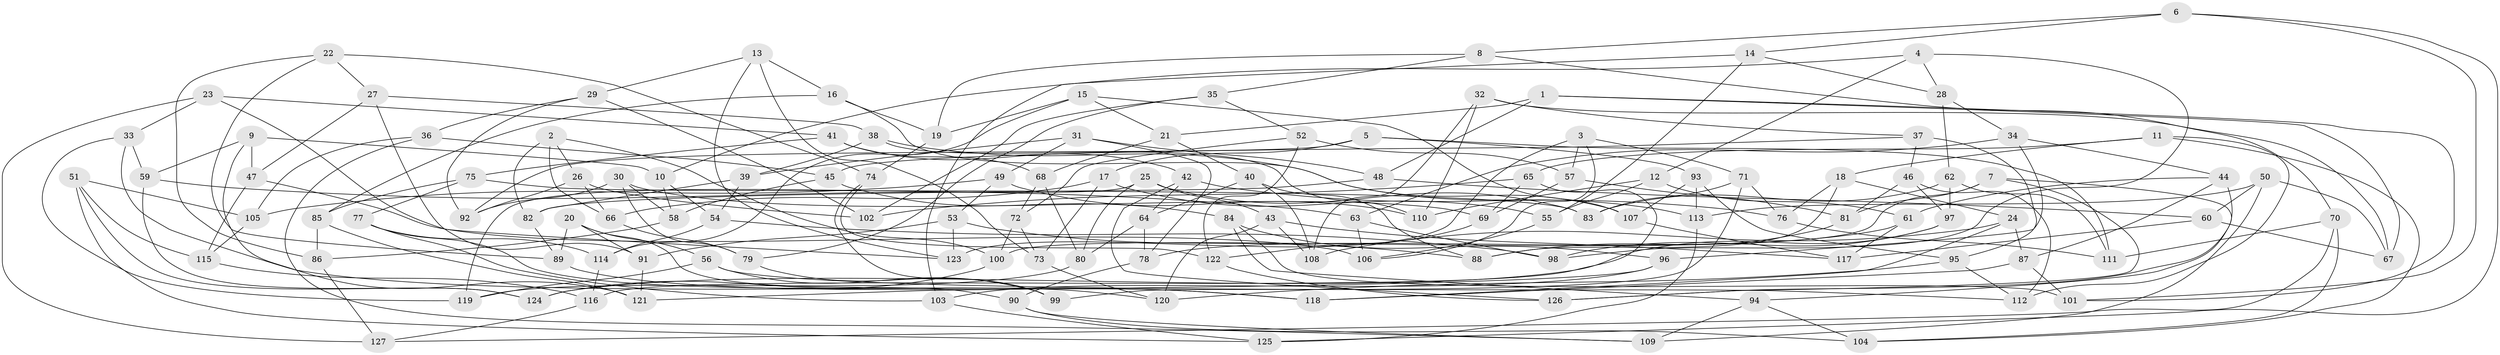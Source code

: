 // Generated by graph-tools (version 1.1) at 2025/50/03/09/25 03:50:44]
// undirected, 127 vertices, 254 edges
graph export_dot {
graph [start="1"]
  node [color=gray90,style=filled];
  1;
  2;
  3;
  4;
  5;
  6;
  7;
  8;
  9;
  10;
  11;
  12;
  13;
  14;
  15;
  16;
  17;
  18;
  19;
  20;
  21;
  22;
  23;
  24;
  25;
  26;
  27;
  28;
  29;
  30;
  31;
  32;
  33;
  34;
  35;
  36;
  37;
  38;
  39;
  40;
  41;
  42;
  43;
  44;
  45;
  46;
  47;
  48;
  49;
  50;
  51;
  52;
  53;
  54;
  55;
  56;
  57;
  58;
  59;
  60;
  61;
  62;
  63;
  64;
  65;
  66;
  67;
  68;
  69;
  70;
  71;
  72;
  73;
  74;
  75;
  76;
  77;
  78;
  79;
  80;
  81;
  82;
  83;
  84;
  85;
  86;
  87;
  88;
  89;
  90;
  91;
  92;
  93;
  94;
  95;
  96;
  97;
  98;
  99;
  100;
  101;
  102;
  103;
  104;
  105;
  106;
  107;
  108;
  109;
  110;
  111;
  112;
  113;
  114;
  115;
  116;
  117;
  118;
  119;
  120;
  121;
  122;
  123;
  124;
  125;
  126;
  127;
  1 -- 67;
  1 -- 21;
  1 -- 101;
  1 -- 48;
  2 -- 66;
  2 -- 100;
  2 -- 26;
  2 -- 82;
  3 -- 57;
  3 -- 123;
  3 -- 71;
  3 -- 106;
  4 -- 10;
  4 -- 12;
  4 -- 28;
  4 -- 98;
  5 -- 111;
  5 -- 92;
  5 -- 17;
  5 -- 93;
  6 -- 14;
  6 -- 101;
  6 -- 125;
  6 -- 8;
  7 -- 81;
  7 -- 100;
  7 -- 94;
  7 -- 126;
  8 -- 35;
  8 -- 70;
  8 -- 19;
  9 -- 10;
  9 -- 47;
  9 -- 59;
  9 -- 121;
  10 -- 54;
  10 -- 58;
  11 -- 104;
  11 -- 112;
  11 -- 65;
  11 -- 18;
  12 -- 61;
  12 -- 55;
  12 -- 110;
  13 -- 29;
  13 -- 73;
  13 -- 123;
  13 -- 16;
  14 -- 55;
  14 -- 28;
  14 -- 103;
  15 -- 19;
  15 -- 21;
  15 -- 114;
  15 -- 107;
  16 -- 19;
  16 -- 85;
  16 -- 107;
  17 -- 73;
  17 -- 66;
  17 -- 55;
  18 -- 76;
  18 -- 24;
  18 -- 88;
  19 -- 74;
  20 -- 90;
  20 -- 56;
  20 -- 89;
  20 -- 91;
  21 -- 68;
  21 -- 40;
  22 -- 86;
  22 -- 74;
  22 -- 27;
  22 -- 89;
  23 -- 123;
  23 -- 33;
  23 -- 127;
  23 -- 41;
  24 -- 87;
  24 -- 108;
  24 -- 118;
  25 -- 43;
  25 -- 119;
  25 -- 80;
  25 -- 83;
  26 -- 92;
  26 -- 66;
  26 -- 102;
  27 -- 47;
  27 -- 38;
  27 -- 91;
  28 -- 34;
  28 -- 62;
  29 -- 102;
  29 -- 36;
  29 -- 92;
  30 -- 79;
  30 -- 92;
  30 -- 58;
  30 -- 69;
  31 -- 48;
  31 -- 49;
  31 -- 39;
  31 -- 78;
  32 -- 110;
  32 -- 67;
  32 -- 108;
  32 -- 37;
  33 -- 59;
  33 -- 119;
  33 -- 118;
  34 -- 44;
  34 -- 96;
  34 -- 63;
  35 -- 52;
  35 -- 102;
  35 -- 79;
  36 -- 109;
  36 -- 105;
  36 -- 45;
  37 -- 45;
  37 -- 46;
  37 -- 95;
  38 -- 39;
  38 -- 113;
  38 -- 110;
  39 -- 82;
  39 -- 54;
  40 -- 108;
  40 -- 88;
  40 -- 64;
  41 -- 75;
  41 -- 68;
  41 -- 42;
  42 -- 64;
  42 -- 126;
  42 -- 76;
  43 -- 108;
  43 -- 120;
  43 -- 117;
  44 -- 61;
  44 -- 87;
  44 -- 126;
  45 -- 84;
  45 -- 58;
  46 -- 112;
  46 -- 81;
  46 -- 97;
  47 -- 115;
  47 -- 106;
  48 -- 60;
  48 -- 82;
  49 -- 105;
  49 -- 110;
  49 -- 53;
  50 -- 60;
  50 -- 109;
  50 -- 67;
  50 -- 113;
  51 -- 105;
  51 -- 124;
  51 -- 125;
  51 -- 115;
  52 -- 122;
  52 -- 72;
  52 -- 57;
  53 -- 88;
  53 -- 91;
  53 -- 123;
  54 -- 114;
  54 -- 98;
  55 -- 106;
  56 -- 112;
  56 -- 119;
  56 -- 99;
  57 -- 81;
  57 -- 69;
  58 -- 86;
  59 -- 63;
  59 -- 124;
  60 -- 117;
  60 -- 67;
  61 -- 78;
  61 -- 117;
  62 -- 111;
  62 -- 83;
  62 -- 97;
  63 -- 98;
  63 -- 106;
  64 -- 78;
  64 -- 80;
  65 -- 116;
  65 -- 102;
  65 -- 69;
  66 -- 79;
  68 -- 72;
  68 -- 80;
  69 -- 122;
  70 -- 111;
  70 -- 127;
  70 -- 104;
  71 -- 83;
  71 -- 76;
  71 -- 99;
  72 -- 100;
  72 -- 73;
  73 -- 120;
  74 -- 122;
  74 -- 99;
  75 -- 77;
  75 -- 85;
  75 -- 83;
  76 -- 111;
  77 -- 120;
  77 -- 114;
  77 -- 103;
  78 -- 90;
  79 -- 99;
  80 -- 119;
  81 -- 88;
  82 -- 89;
  84 -- 94;
  84 -- 96;
  84 -- 101;
  85 -- 121;
  85 -- 86;
  86 -- 127;
  87 -- 118;
  87 -- 101;
  89 -- 118;
  90 -- 104;
  90 -- 109;
  91 -- 121;
  93 -- 113;
  93 -- 95;
  93 -- 107;
  94 -- 104;
  94 -- 109;
  95 -- 120;
  95 -- 112;
  96 -- 121;
  96 -- 103;
  97 -- 124;
  97 -- 98;
  100 -- 124;
  103 -- 125;
  105 -- 115;
  107 -- 117;
  113 -- 125;
  114 -- 116;
  115 -- 116;
  116 -- 127;
  122 -- 126;
}
